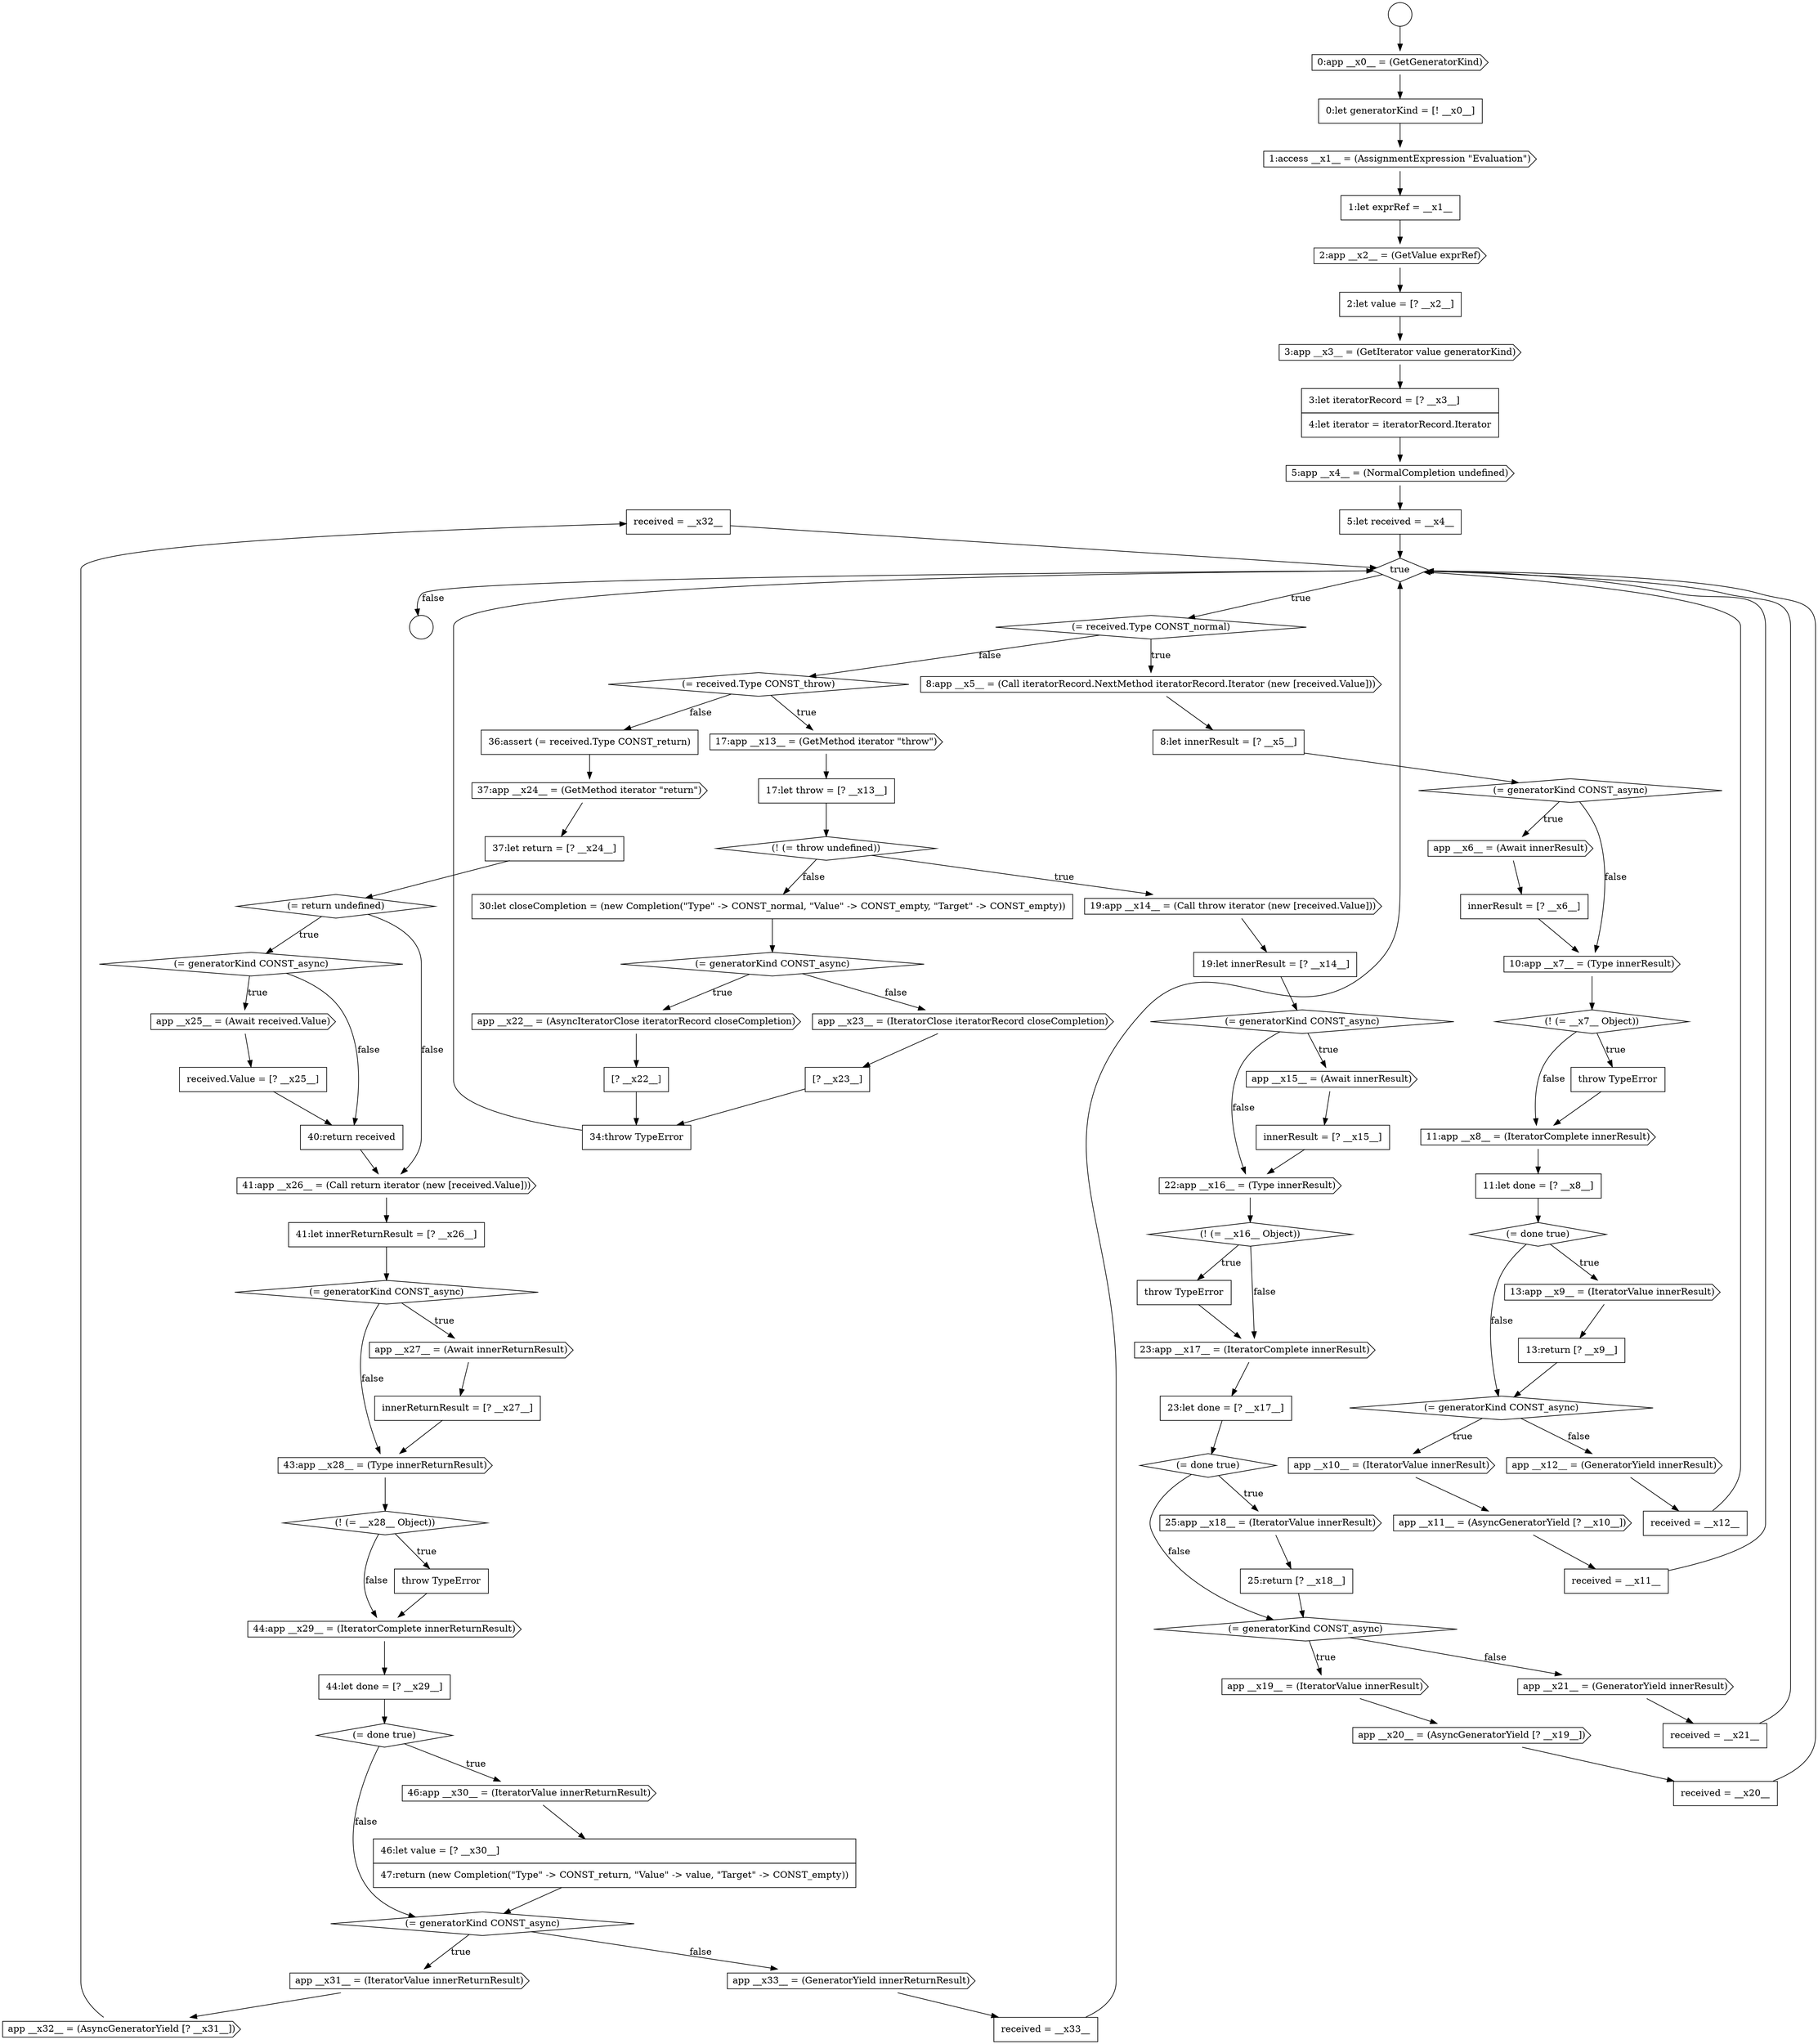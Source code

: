 digraph {
  node9405 [shape=none, margin=0, label=<<font color="black">
    <table border="0" cellborder="1" cellspacing="0" cellpadding="10">
      <tr><td align="left">received = __x32__</td></tr>
    </table>
  </font>> color="black" fillcolor="white" style=filled]
  node9356 [shape=none, margin=0, label=<<font color="black">
    <table border="0" cellborder="1" cellspacing="0" cellpadding="10">
      <tr><td align="left">19:let innerResult = [? __x14__]</td></tr>
    </table>
  </font>> color="black" fillcolor="white" style=filled]
  node9362 [shape=none, margin=0, label=<<font color="black">
    <table border="0" cellborder="1" cellspacing="0" cellpadding="10">
      <tr><td align="left">throw TypeError</td></tr>
    </table>
  </font>> color="black" fillcolor="white" style=filled]
  node9339 [shape=none, margin=0, label=<<font color="black">
    <table border="0" cellborder="1" cellspacing="0" cellpadding="10">
      <tr><td align="left">throw TypeError</td></tr>
    </table>
  </font>> color="black" fillcolor="white" style=filled]
  node9343 [shape=cds, label=<<font color="black">13:app __x9__ = (IteratorValue innerResult)</font>> color="black" fillcolor="white" style=filled]
  node9382 [shape=cds, label=<<font color="black">37:app __x24__ = (GetMethod iterator &quot;return&quot;)</font>> color="black" fillcolor="white" style=filled]
  node9342 [shape=diamond, label=<<font color="black">(= done true)</font>> color="black" fillcolor="white" style=filled]
  node9383 [shape=none, margin=0, label=<<font color="black">
    <table border="0" cellborder="1" cellspacing="0" cellpadding="10">
      <tr><td align="left">37:let return = [? __x24__]</td></tr>
    </table>
  </font>> color="black" fillcolor="white" style=filled]
  node9324 [shape=cds, label=<<font color="black">2:app __x2__ = (GetValue exprRef)</font>> color="black" fillcolor="white" style=filled]
  node9337 [shape=cds, label=<<font color="black">10:app __x7__ = (Type innerResult)</font>> color="black" fillcolor="white" style=filled]
  node9400 [shape=cds, label=<<font color="black">46:app __x30__ = (IteratorValue innerReturnResult)</font>> color="black" fillcolor="white" style=filled]
  node9364 [shape=none, margin=0, label=<<font color="black">
    <table border="0" cellborder="1" cellspacing="0" cellpadding="10">
      <tr><td align="left">23:let done = [? __x17__]</td></tr>
    </table>
  </font>> color="black" fillcolor="white" style=filled]
  node9373 [shape=none, margin=0, label=<<font color="black">
    <table border="0" cellborder="1" cellspacing="0" cellpadding="10">
      <tr><td align="left">received = __x21__</td></tr>
    </table>
  </font>> color="black" fillcolor="white" style=filled]
  node9351 [shape=diamond, label=<<font color="black">(= received.Type CONST_throw)</font>> color="black" fillcolor="white" style=filled]
  node9379 [shape=none, margin=0, label=<<font color="black">
    <table border="0" cellborder="1" cellspacing="0" cellpadding="10">
      <tr><td align="left">[? __x23__]</td></tr>
    </table>
  </font>> color="black" fillcolor="white" style=filled]
  node9396 [shape=none, margin=0, label=<<font color="black">
    <table border="0" cellborder="1" cellspacing="0" cellpadding="10">
      <tr><td align="left">throw TypeError</td></tr>
    </table>
  </font>> color="black" fillcolor="white" style=filled]
  node9394 [shape=cds, label=<<font color="black">43:app __x28__ = (Type innerReturnResult)</font>> color="black" fillcolor="white" style=filled]
  node9332 [shape=cds, label=<<font color="black">8:app __x5__ = (Call iteratorRecord.NextMethod iteratorRecord.Iterator (new [received.Value]))</font>> color="black" fillcolor="white" style=filled]
  node9360 [shape=cds, label=<<font color="black">22:app __x16__ = (Type innerResult)</font>> color="black" fillcolor="white" style=filled]
  node9401 [shape=none, margin=0, label=<<font color="black">
    <table border="0" cellborder="1" cellspacing="0" cellpadding="10">
      <tr><td align="left">46:let value = [? __x30__]</td></tr>
      <tr><td align="left">47:return (new Completion(&quot;Type&quot; -&gt; CONST_return, &quot;Value&quot; -&gt; value, &quot;Target&quot; -&gt; CONST_empty))</td></tr>
    </table>
  </font>> color="black" fillcolor="white" style=filled]
  node9336 [shape=none, margin=0, label=<<font color="black">
    <table border="0" cellborder="1" cellspacing="0" cellpadding="10">
      <tr><td align="left">innerResult = [? __x6__]</td></tr>
    </table>
  </font>> color="black" fillcolor="white" style=filled]
  node9330 [shape=diamond, label=<<font color="black">true</font>> color="black" fillcolor="white" style=filled]
  node9388 [shape=none, margin=0, label=<<font color="black">
    <table border="0" cellborder="1" cellspacing="0" cellpadding="10">
      <tr><td align="left">40:return received</td></tr>
    </table>
  </font>> color="black" fillcolor="white" style=filled]
  node9319 [shape=circle label=" " color="black" fillcolor="white" style=filled]
  node9369 [shape=cds, label=<<font color="black">app __x19__ = (IteratorValue innerResult)</font>> color="black" fillcolor="white" style=filled]
  node9341 [shape=none, margin=0, label=<<font color="black">
    <table border="0" cellborder="1" cellspacing="0" cellpadding="10">
      <tr><td align="left">11:let done = [? __x8__]</td></tr>
    </table>
  </font>> color="black" fillcolor="white" style=filled]
  node9368 [shape=diamond, label=<<font color="black">(= generatorKind CONST_async)</font>> color="black" fillcolor="white" style=filled]
  node9347 [shape=cds, label=<<font color="black">app __x11__ = (AsyncGeneratorYield [? __x10__])</font>> color="black" fillcolor="white" style=filled]
  node9340 [shape=cds, label=<<font color="black">11:app __x8__ = (IteratorComplete innerResult)</font>> color="black" fillcolor="white" style=filled]
  node9323 [shape=none, margin=0, label=<<font color="black">
    <table border="0" cellborder="1" cellspacing="0" cellpadding="10">
      <tr><td align="left">1:let exprRef = __x1__</td></tr>
    </table>
  </font>> color="black" fillcolor="white" style=filled]
  node9384 [shape=diamond, label=<<font color="black">(= return undefined)</font>> color="black" fillcolor="white" style=filled]
  node9380 [shape=none, margin=0, label=<<font color="black">
    <table border="0" cellborder="1" cellspacing="0" cellpadding="10">
      <tr><td align="left">34:throw TypeError</td></tr>
    </table>
  </font>> color="black" fillcolor="white" style=filled]
  node9391 [shape=diamond, label=<<font color="black">(= generatorKind CONST_async)</font>> color="black" fillcolor="white" style=filled]
  node9355 [shape=cds, label=<<font color="black">19:app __x14__ = (Call throw iterator (new [received.Value]))</font>> color="black" fillcolor="white" style=filled]
  node9328 [shape=cds, label=<<font color="black">5:app __x4__ = (NormalCompletion undefined)</font>> color="black" fillcolor="white" style=filled]
  node9376 [shape=cds, label=<<font color="black">app __x22__ = (AsyncIteratorClose iteratorRecord closeCompletion)</font>> color="black" fillcolor="white" style=filled]
  node9333 [shape=none, margin=0, label=<<font color="black">
    <table border="0" cellborder="1" cellspacing="0" cellpadding="10">
      <tr><td align="left">8:let innerResult = [? __x5__]</td></tr>
    </table>
  </font>> color="black" fillcolor="white" style=filled]
  node9397 [shape=cds, label=<<font color="black">44:app __x29__ = (IteratorComplete innerReturnResult)</font>> color="black" fillcolor="white" style=filled]
  node9387 [shape=none, margin=0, label=<<font color="black">
    <table border="0" cellborder="1" cellspacing="0" cellpadding="10">
      <tr><td align="left">received.Value = [? __x25__]</td></tr>
    </table>
  </font>> color="black" fillcolor="white" style=filled]
  node9392 [shape=cds, label=<<font color="black">app __x27__ = (Await innerReturnResult)</font>> color="black" fillcolor="white" style=filled]
  node9348 [shape=none, margin=0, label=<<font color="black">
    <table border="0" cellborder="1" cellspacing="0" cellpadding="10">
      <tr><td align="left">received = __x11__</td></tr>
    </table>
  </font>> color="black" fillcolor="white" style=filled]
  node9372 [shape=cds, label=<<font color="black">app __x21__ = (GeneratorYield innerResult)</font>> color="black" fillcolor="white" style=filled]
  node9365 [shape=diamond, label=<<font color="black">(= done true)</font>> color="black" fillcolor="white" style=filled]
  node9359 [shape=none, margin=0, label=<<font color="black">
    <table border="0" cellborder="1" cellspacing="0" cellpadding="10">
      <tr><td align="left">innerResult = [? __x15__]</td></tr>
    </table>
  </font>> color="black" fillcolor="white" style=filled]
  node9352 [shape=cds, label=<<font color="black">17:app __x13__ = (GetMethod iterator &quot;throw&quot;)</font>> color="black" fillcolor="white" style=filled]
  node9320 [shape=cds, label=<<font color="black">0:app __x0__ = (GetGeneratorKind)</font>> color="black" fillcolor="white" style=filled]
  node9404 [shape=cds, label=<<font color="black">app __x32__ = (AsyncGeneratorYield [? __x31__])</font>> color="black" fillcolor="white" style=filled]
  node9354 [shape=diamond, label=<<font color="black">(! (= throw undefined))</font>> color="black" fillcolor="white" style=filled]
  node9390 [shape=none, margin=0, label=<<font color="black">
    <table border="0" cellborder="1" cellspacing="0" cellpadding="10">
      <tr><td align="left">41:let innerReturnResult = [? __x26__]</td></tr>
    </table>
  </font>> color="black" fillcolor="white" style=filled]
  node9344 [shape=none, margin=0, label=<<font color="black">
    <table border="0" cellborder="1" cellspacing="0" cellpadding="10">
      <tr><td align="left">13:return [? __x9__]</td></tr>
    </table>
  </font>> color="black" fillcolor="white" style=filled]
  node9349 [shape=cds, label=<<font color="black">app __x12__ = (GeneratorYield innerResult)</font>> color="black" fillcolor="white" style=filled]
  node9375 [shape=diamond, label=<<font color="black">(= generatorKind CONST_async)</font>> color="black" fillcolor="white" style=filled]
  node9377 [shape=none, margin=0, label=<<font color="black">
    <table border="0" cellborder="1" cellspacing="0" cellpadding="10">
      <tr><td align="left">[? __x22__]</td></tr>
    </table>
  </font>> color="black" fillcolor="white" style=filled]
  node9322 [shape=cds, label=<<font color="black">1:access __x1__ = (AssignmentExpression &quot;Evaluation&quot;)</font>> color="black" fillcolor="white" style=filled]
  node9407 [shape=none, margin=0, label=<<font color="black">
    <table border="0" cellborder="1" cellspacing="0" cellpadding="10">
      <tr><td align="left">received = __x33__</td></tr>
    </table>
  </font>> color="black" fillcolor="white" style=filled]
  node9327 [shape=none, margin=0, label=<<font color="black">
    <table border="0" cellborder="1" cellspacing="0" cellpadding="10">
      <tr><td align="left">3:let iteratorRecord = [? __x3__]</td></tr>
      <tr><td align="left">4:let iterator = iteratorRecord.Iterator</td></tr>
    </table>
  </font>> color="black" fillcolor="white" style=filled]
  node9381 [shape=none, margin=0, label=<<font color="black">
    <table border="0" cellborder="1" cellspacing="0" cellpadding="10">
      <tr><td align="left">36:assert (= received.Type CONST_return)</td></tr>
    </table>
  </font>> color="black" fillcolor="white" style=filled]
  node9371 [shape=none, margin=0, label=<<font color="black">
    <table border="0" cellborder="1" cellspacing="0" cellpadding="10">
      <tr><td align="left">received = __x20__</td></tr>
    </table>
  </font>> color="black" fillcolor="white" style=filled]
  node9366 [shape=cds, label=<<font color="black">25:app __x18__ = (IteratorValue innerResult)</font>> color="black" fillcolor="white" style=filled]
  node9345 [shape=diamond, label=<<font color="black">(= generatorKind CONST_async)</font>> color="black" fillcolor="white" style=filled]
  node9398 [shape=none, margin=0, label=<<font color="black">
    <table border="0" cellborder="1" cellspacing="0" cellpadding="10">
      <tr><td align="left">44:let done = [? __x29__]</td></tr>
    </table>
  </font>> color="black" fillcolor="white" style=filled]
  node9403 [shape=cds, label=<<font color="black">app __x31__ = (IteratorValue innerReturnResult)</font>> color="black" fillcolor="white" style=filled]
  node9334 [shape=diamond, label=<<font color="black">(= generatorKind CONST_async)</font>> color="black" fillcolor="white" style=filled]
  node9358 [shape=cds, label=<<font color="black">app __x15__ = (Await innerResult)</font>> color="black" fillcolor="white" style=filled]
  node9386 [shape=cds, label=<<font color="black">app __x25__ = (Await received.Value)</font>> color="black" fillcolor="white" style=filled]
  node9353 [shape=none, margin=0, label=<<font color="black">
    <table border="0" cellborder="1" cellspacing="0" cellpadding="10">
      <tr><td align="left">17:let throw = [? __x13__]</td></tr>
    </table>
  </font>> color="black" fillcolor="white" style=filled]
  node9363 [shape=cds, label=<<font color="black">23:app __x17__ = (IteratorComplete innerResult)</font>> color="black" fillcolor="white" style=filled]
  node9326 [shape=cds, label=<<font color="black">3:app __x3__ = (GetIterator value generatorKind)</font>> color="black" fillcolor="white" style=filled]
  node9406 [shape=cds, label=<<font color="black">app __x33__ = (GeneratorYield innerReturnResult)</font>> color="black" fillcolor="white" style=filled]
  node9374 [shape=none, margin=0, label=<<font color="black">
    <table border="0" cellborder="1" cellspacing="0" cellpadding="10">
      <tr><td align="left">30:let closeCompletion = (new Completion(&quot;Type&quot; -&gt; CONST_normal, &quot;Value&quot; -&gt; CONST_empty, &quot;Target&quot; -&gt; CONST_empty))</td></tr>
    </table>
  </font>> color="black" fillcolor="white" style=filled]
  node9395 [shape=diamond, label=<<font color="black">(! (= __x28__ Object))</font>> color="black" fillcolor="white" style=filled]
  node9389 [shape=cds, label=<<font color="black">41:app __x26__ = (Call return iterator (new [received.Value]))</font>> color="black" fillcolor="white" style=filled]
  node9338 [shape=diamond, label=<<font color="black">(! (= __x7__ Object))</font>> color="black" fillcolor="white" style=filled]
  node9393 [shape=none, margin=0, label=<<font color="black">
    <table border="0" cellborder="1" cellspacing="0" cellpadding="10">
      <tr><td align="left">innerReturnResult = [? __x27__]</td></tr>
    </table>
  </font>> color="black" fillcolor="white" style=filled]
  node9350 [shape=none, margin=0, label=<<font color="black">
    <table border="0" cellborder="1" cellspacing="0" cellpadding="10">
      <tr><td align="left">received = __x12__</td></tr>
    </table>
  </font>> color="black" fillcolor="white" style=filled]
  node9321 [shape=none, margin=0, label=<<font color="black">
    <table border="0" cellborder="1" cellspacing="0" cellpadding="10">
      <tr><td align="left">0:let generatorKind = [! __x0__]</td></tr>
    </table>
  </font>> color="black" fillcolor="white" style=filled]
  node9378 [shape=cds, label=<<font color="black">app __x23__ = (IteratorClose iteratorRecord closeCompletion)</font>> color="black" fillcolor="white" style=filled]
  node9361 [shape=diamond, label=<<font color="black">(! (= __x16__ Object))</font>> color="black" fillcolor="white" style=filled]
  node9346 [shape=cds, label=<<font color="black">app __x10__ = (IteratorValue innerResult)</font>> color="black" fillcolor="white" style=filled]
  node9318 [shape=circle label=" " color="black" fillcolor="white" style=filled]
  node9329 [shape=none, margin=0, label=<<font color="black">
    <table border="0" cellborder="1" cellspacing="0" cellpadding="10">
      <tr><td align="left">5:let received = __x4__</td></tr>
    </table>
  </font>> color="black" fillcolor="white" style=filled]
  node9331 [shape=diamond, label=<<font color="black">(= received.Type CONST_normal)</font>> color="black" fillcolor="white" style=filled]
  node9325 [shape=none, margin=0, label=<<font color="black">
    <table border="0" cellborder="1" cellspacing="0" cellpadding="10">
      <tr><td align="left">2:let value = [? __x2__]</td></tr>
    </table>
  </font>> color="black" fillcolor="white" style=filled]
  node9357 [shape=diamond, label=<<font color="black">(= generatorKind CONST_async)</font>> color="black" fillcolor="white" style=filled]
  node9367 [shape=none, margin=0, label=<<font color="black">
    <table border="0" cellborder="1" cellspacing="0" cellpadding="10">
      <tr><td align="left">25:return [? __x18__]</td></tr>
    </table>
  </font>> color="black" fillcolor="white" style=filled]
  node9402 [shape=diamond, label=<<font color="black">(= generatorKind CONST_async)</font>> color="black" fillcolor="white" style=filled]
  node9335 [shape=cds, label=<<font color="black">app __x6__ = (Await innerResult)</font>> color="black" fillcolor="white" style=filled]
  node9370 [shape=cds, label=<<font color="black">app __x20__ = (AsyncGeneratorYield [? __x19__])</font>> color="black" fillcolor="white" style=filled]
  node9399 [shape=diamond, label=<<font color="black">(= done true)</font>> color="black" fillcolor="white" style=filled]
  node9385 [shape=diamond, label=<<font color="black">(= generatorKind CONST_async)</font>> color="black" fillcolor="white" style=filled]
  node9365 -> node9366 [label=<<font color="black">true</font>> color="black"]
  node9365 -> node9368 [label=<<font color="black">false</font>> color="black"]
  node9385 -> node9386 [label=<<font color="black">true</font>> color="black"]
  node9385 -> node9388 [label=<<font color="black">false</font>> color="black"]
  node9406 -> node9407 [ color="black"]
  node9390 -> node9391 [ color="black"]
  node9364 -> node9365 [ color="black"]
  node9328 -> node9329 [ color="black"]
  node9407 -> node9330 [ color="black"]
  node9399 -> node9400 [label=<<font color="black">true</font>> color="black"]
  node9399 -> node9402 [label=<<font color="black">false</font>> color="black"]
  node9349 -> node9350 [ color="black"]
  node9338 -> node9339 [label=<<font color="black">true</font>> color="black"]
  node9338 -> node9340 [label=<<font color="black">false</font>> color="black"]
  node9383 -> node9384 [ color="black"]
  node9353 -> node9354 [ color="black"]
  node9361 -> node9362 [label=<<font color="black">true</font>> color="black"]
  node9361 -> node9363 [label=<<font color="black">false</font>> color="black"]
  node9378 -> node9379 [ color="black"]
  node9381 -> node9382 [ color="black"]
  node9342 -> node9343 [label=<<font color="black">true</font>> color="black"]
  node9342 -> node9345 [label=<<font color="black">false</font>> color="black"]
  node9405 -> node9330 [ color="black"]
  node9345 -> node9346 [label=<<font color="black">true</font>> color="black"]
  node9345 -> node9349 [label=<<font color="black">false</font>> color="black"]
  node9377 -> node9380 [ color="black"]
  node9350 -> node9330 [ color="black"]
  node9402 -> node9403 [label=<<font color="black">true</font>> color="black"]
  node9402 -> node9406 [label=<<font color="black">false</font>> color="black"]
  node9344 -> node9345 [ color="black"]
  node9321 -> node9322 [ color="black"]
  node9343 -> node9344 [ color="black"]
  node9358 -> node9359 [ color="black"]
  node9336 -> node9337 [ color="black"]
  node9395 -> node9396 [label=<<font color="black">true</font>> color="black"]
  node9395 -> node9397 [label=<<font color="black">false</font>> color="black"]
  node9354 -> node9355 [label=<<font color="black">true</font>> color="black"]
  node9354 -> node9374 [label=<<font color="black">false</font>> color="black"]
  node9320 -> node9321 [ color="black"]
  node9397 -> node9398 [ color="black"]
  node9387 -> node9388 [ color="black"]
  node9389 -> node9390 [ color="black"]
  node9394 -> node9395 [ color="black"]
  node9362 -> node9363 [ color="black"]
  node9403 -> node9404 [ color="black"]
  node9400 -> node9401 [ color="black"]
  node9335 -> node9336 [ color="black"]
  node9388 -> node9389 [ color="black"]
  node9329 -> node9330 [ color="black"]
  node9380 -> node9330 [ color="black"]
  node9404 -> node9405 [ color="black"]
  node9333 -> node9334 [ color="black"]
  node9355 -> node9356 [ color="black"]
  node9339 -> node9340 [ color="black"]
  node9396 -> node9397 [ color="black"]
  node9391 -> node9392 [label=<<font color="black">true</font>> color="black"]
  node9391 -> node9394 [label=<<font color="black">false</font>> color="black"]
  node9323 -> node9324 [ color="black"]
  node9360 -> node9361 [ color="black"]
  node9341 -> node9342 [ color="black"]
  node9331 -> node9332 [label=<<font color="black">true</font>> color="black"]
  node9331 -> node9351 [label=<<font color="black">false</font>> color="black"]
  node9372 -> node9373 [ color="black"]
  node9370 -> node9371 [ color="black"]
  node9371 -> node9330 [ color="black"]
  node9393 -> node9394 [ color="black"]
  node9330 -> node9331 [label=<<font color="black">true</font>> color="black"]
  node9330 -> node9319 [label=<<font color="black">false</font>> color="black"]
  node9384 -> node9385 [label=<<font color="black">true</font>> color="black"]
  node9384 -> node9389 [label=<<font color="black">false</font>> color="black"]
  node9356 -> node9357 [ color="black"]
  node9375 -> node9376 [label=<<font color="black">true</font>> color="black"]
  node9375 -> node9378 [label=<<font color="black">false</font>> color="black"]
  node9376 -> node9377 [ color="black"]
  node9325 -> node9326 [ color="black"]
  node9346 -> node9347 [ color="black"]
  node9324 -> node9325 [ color="black"]
  node9322 -> node9323 [ color="black"]
  node9367 -> node9368 [ color="black"]
  node9327 -> node9328 [ color="black"]
  node9337 -> node9338 [ color="black"]
  node9326 -> node9327 [ color="black"]
  node9363 -> node9364 [ color="black"]
  node9392 -> node9393 [ color="black"]
  node9379 -> node9380 [ color="black"]
  node9352 -> node9353 [ color="black"]
  node9369 -> node9370 [ color="black"]
  node9332 -> node9333 [ color="black"]
  node9366 -> node9367 [ color="black"]
  node9401 -> node9402 [ color="black"]
  node9340 -> node9341 [ color="black"]
  node9382 -> node9383 [ color="black"]
  node9357 -> node9358 [label=<<font color="black">true</font>> color="black"]
  node9357 -> node9360 [label=<<font color="black">false</font>> color="black"]
  node9368 -> node9369 [label=<<font color="black">true</font>> color="black"]
  node9368 -> node9372 [label=<<font color="black">false</font>> color="black"]
  node9359 -> node9360 [ color="black"]
  node9318 -> node9320 [ color="black"]
  node9348 -> node9330 [ color="black"]
  node9334 -> node9335 [label=<<font color="black">true</font>> color="black"]
  node9334 -> node9337 [label=<<font color="black">false</font>> color="black"]
  node9351 -> node9352 [label=<<font color="black">true</font>> color="black"]
  node9351 -> node9381 [label=<<font color="black">false</font>> color="black"]
  node9347 -> node9348 [ color="black"]
  node9398 -> node9399 [ color="black"]
  node9373 -> node9330 [ color="black"]
  node9386 -> node9387 [ color="black"]
  node9374 -> node9375 [ color="black"]
}
